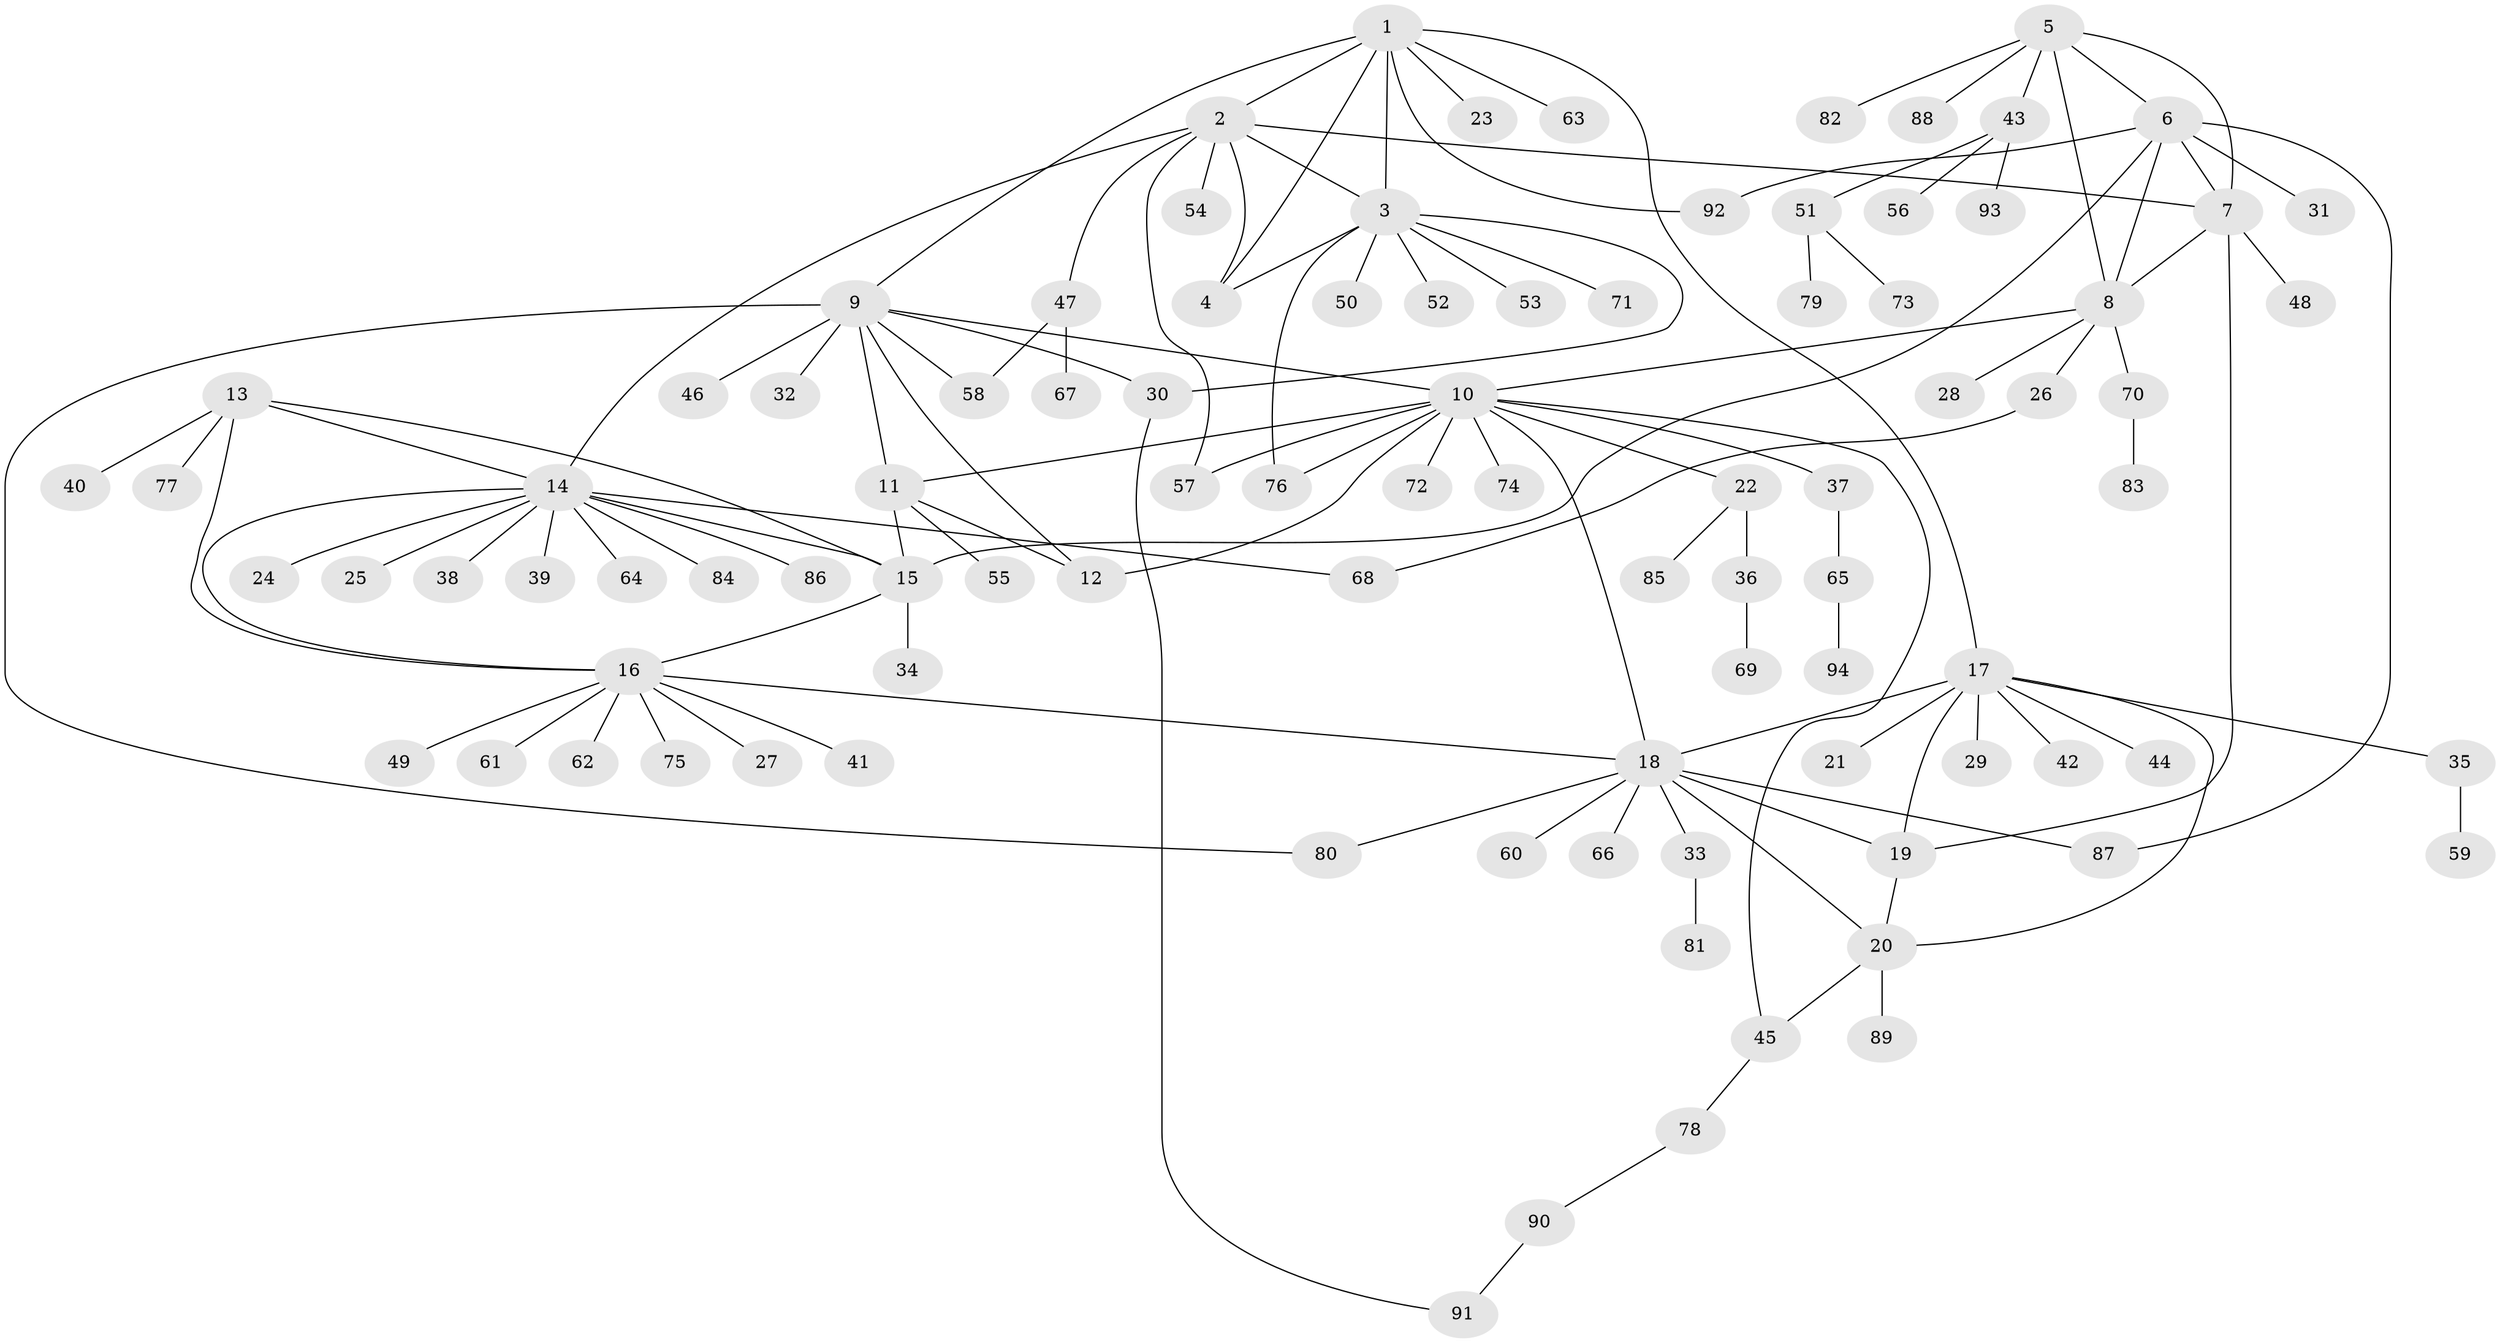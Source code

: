 // coarse degree distribution, {7: 0.030303030303030304, 3: 0.06060606060606061, 6: 0.045454545454545456, 5: 0.045454545454545456, 8: 0.030303030303030304, 11: 0.015151515151515152, 4: 0.06060606060606061, 12: 0.015151515151515152, 10: 0.015151515151515152, 9: 0.015151515151515152, 1: 0.4393939393939394, 2: 0.22727272727272727}
// Generated by graph-tools (version 1.1) at 2025/52/03/04/25 22:52:41]
// undirected, 94 vertices, 124 edges
graph export_dot {
  node [color=gray90,style=filled];
  1;
  2;
  3;
  4;
  5;
  6;
  7;
  8;
  9;
  10;
  11;
  12;
  13;
  14;
  15;
  16;
  17;
  18;
  19;
  20;
  21;
  22;
  23;
  24;
  25;
  26;
  27;
  28;
  29;
  30;
  31;
  32;
  33;
  34;
  35;
  36;
  37;
  38;
  39;
  40;
  41;
  42;
  43;
  44;
  45;
  46;
  47;
  48;
  49;
  50;
  51;
  52;
  53;
  54;
  55;
  56;
  57;
  58;
  59;
  60;
  61;
  62;
  63;
  64;
  65;
  66;
  67;
  68;
  69;
  70;
  71;
  72;
  73;
  74;
  75;
  76;
  77;
  78;
  79;
  80;
  81;
  82;
  83;
  84;
  85;
  86;
  87;
  88;
  89;
  90;
  91;
  92;
  93;
  94;
  1 -- 2;
  1 -- 3;
  1 -- 4;
  1 -- 9;
  1 -- 17;
  1 -- 23;
  1 -- 63;
  1 -- 92;
  2 -- 3;
  2 -- 4;
  2 -- 7;
  2 -- 14;
  2 -- 47;
  2 -- 54;
  2 -- 57;
  3 -- 4;
  3 -- 30;
  3 -- 50;
  3 -- 52;
  3 -- 53;
  3 -- 71;
  3 -- 76;
  5 -- 6;
  5 -- 7;
  5 -- 8;
  5 -- 43;
  5 -- 82;
  5 -- 88;
  6 -- 7;
  6 -- 8;
  6 -- 15;
  6 -- 31;
  6 -- 87;
  6 -- 92;
  7 -- 8;
  7 -- 19;
  7 -- 48;
  8 -- 10;
  8 -- 26;
  8 -- 28;
  8 -- 70;
  9 -- 10;
  9 -- 11;
  9 -- 12;
  9 -- 30;
  9 -- 32;
  9 -- 46;
  9 -- 58;
  9 -- 80;
  10 -- 11;
  10 -- 12;
  10 -- 18;
  10 -- 22;
  10 -- 37;
  10 -- 45;
  10 -- 57;
  10 -- 72;
  10 -- 74;
  10 -- 76;
  11 -- 12;
  11 -- 15;
  11 -- 55;
  13 -- 14;
  13 -- 15;
  13 -- 16;
  13 -- 40;
  13 -- 77;
  14 -- 15;
  14 -- 16;
  14 -- 24;
  14 -- 25;
  14 -- 38;
  14 -- 39;
  14 -- 64;
  14 -- 68;
  14 -- 84;
  14 -- 86;
  15 -- 16;
  15 -- 34;
  16 -- 18;
  16 -- 27;
  16 -- 41;
  16 -- 49;
  16 -- 61;
  16 -- 62;
  16 -- 75;
  17 -- 18;
  17 -- 19;
  17 -- 20;
  17 -- 21;
  17 -- 29;
  17 -- 35;
  17 -- 42;
  17 -- 44;
  18 -- 19;
  18 -- 20;
  18 -- 33;
  18 -- 60;
  18 -- 66;
  18 -- 80;
  18 -- 87;
  19 -- 20;
  20 -- 45;
  20 -- 89;
  22 -- 36;
  22 -- 85;
  26 -- 68;
  30 -- 91;
  33 -- 81;
  35 -- 59;
  36 -- 69;
  37 -- 65;
  43 -- 51;
  43 -- 56;
  43 -- 93;
  45 -- 78;
  47 -- 58;
  47 -- 67;
  51 -- 73;
  51 -- 79;
  65 -- 94;
  70 -- 83;
  78 -- 90;
  90 -- 91;
}
